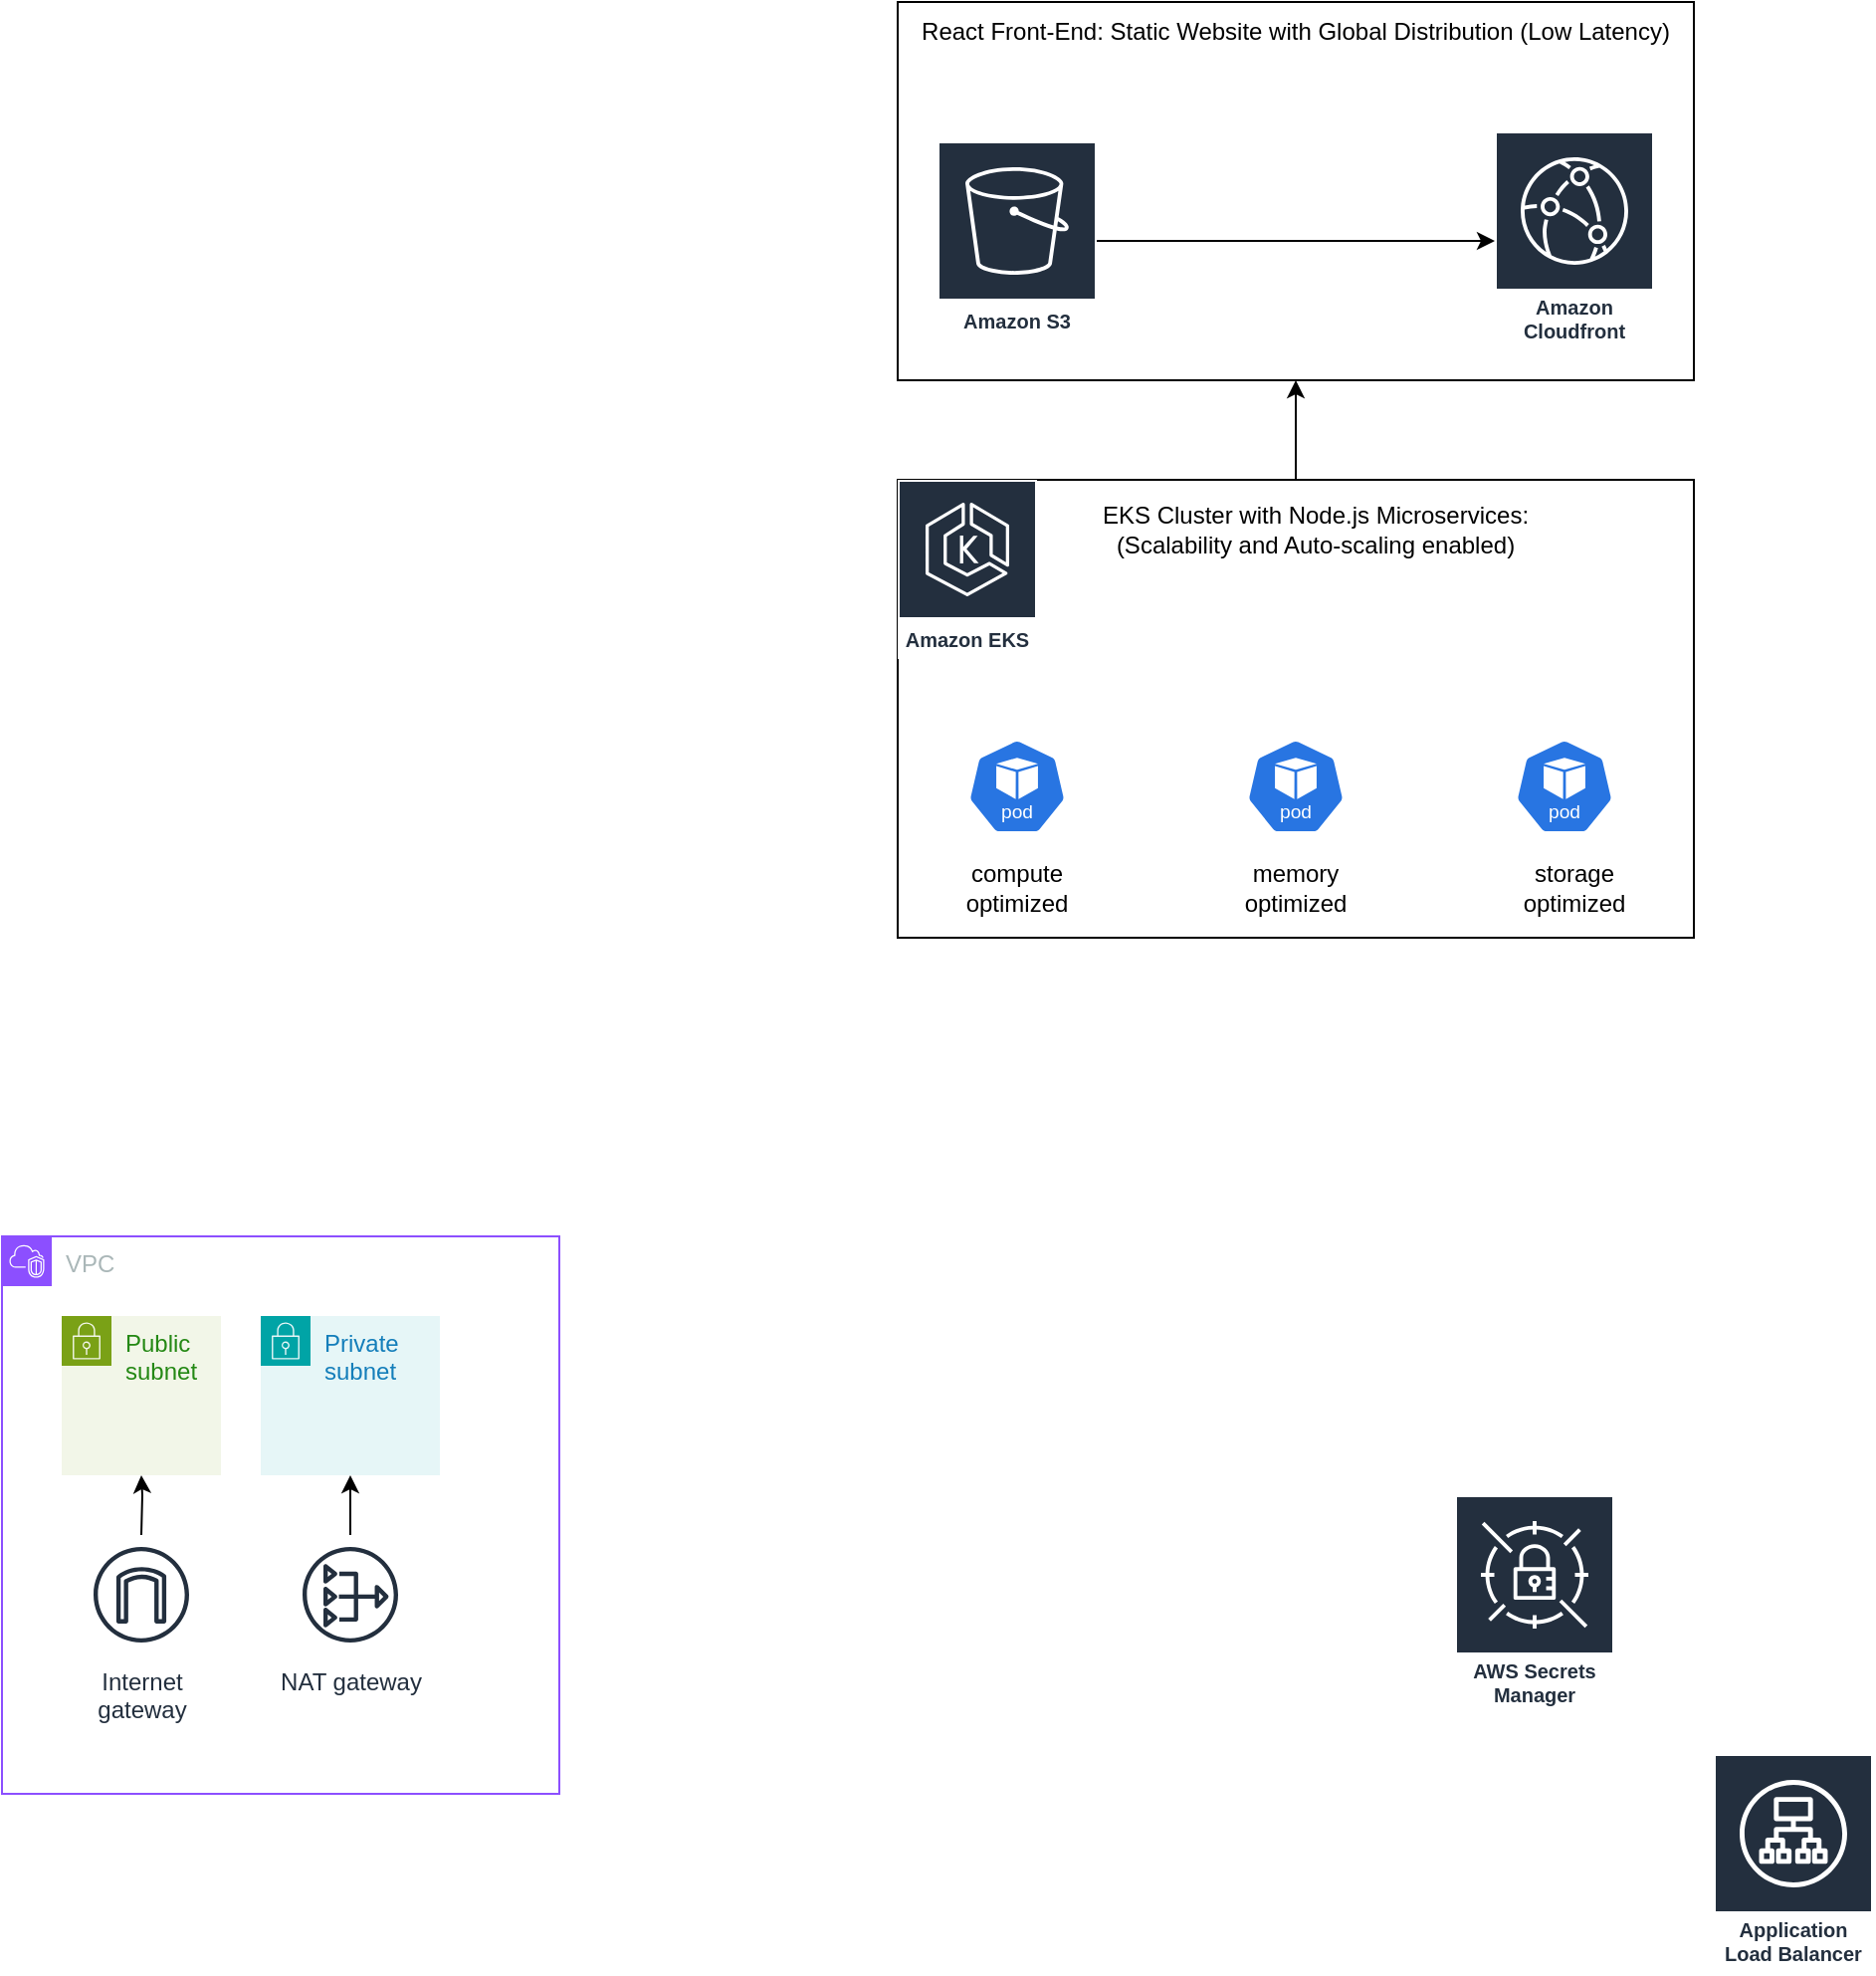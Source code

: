 <mxfile version="24.7.17">
  <diagram name="Page-1" id="n82w6MC7N7ybh6Wak7Xi">
    <mxGraphModel dx="1833" dy="772" grid="1" gridSize="10" guides="1" tooltips="1" connect="1" arrows="1" fold="1" page="0" pageScale="1" pageWidth="827" pageHeight="1169" math="0" shadow="0">
      <root>
        <mxCell id="0" />
        <mxCell id="1" parent="0" />
        <mxCell id="Ws1gLKhcjA2NSecggDod-20" value="" style="rounded=0;whiteSpace=wrap;html=1;" vertex="1" parent="1">
          <mxGeometry x="200" y="160" width="400" height="190" as="geometry" />
        </mxCell>
        <mxCell id="Ws1gLKhcjA2NSecggDod-24" style="edgeStyle=orthogonalEdgeStyle;rounded=0;orthogonalLoop=1;jettySize=auto;html=1;entryX=0.5;entryY=1;entryDx=0;entryDy=0;" edge="1" parent="1" source="Ws1gLKhcjA2NSecggDod-19" target="Ws1gLKhcjA2NSecggDod-20">
          <mxGeometry relative="1" as="geometry" />
        </mxCell>
        <mxCell id="Ws1gLKhcjA2NSecggDod-19" value="" style="rounded=0;whiteSpace=wrap;html=1;" vertex="1" parent="1">
          <mxGeometry x="200" y="400" width="400" height="230" as="geometry" />
        </mxCell>
        <mxCell id="kDkyR3wlVVw4IRGfqUSK-2" value="VPC" style="points=[[0,0],[0.25,0],[0.5,0],[0.75,0],[1,0],[1,0.25],[1,0.5],[1,0.75],[1,1],[0.75,1],[0.5,1],[0.25,1],[0,1],[0,0.75],[0,0.5],[0,0.25]];outlineConnect=0;gradientColor=none;html=1;whiteSpace=wrap;fontSize=12;fontStyle=0;container=1;pointerEvents=0;collapsible=0;recursiveResize=0;shape=mxgraph.aws4.group;grIcon=mxgraph.aws4.group_vpc2;strokeColor=#8C4FFF;fillColor=none;verticalAlign=top;align=left;spacingLeft=30;fontColor=#AAB7B8;dashed=0;" parent="1" vertex="1">
          <mxGeometry x="-250" y="780" width="280" height="280" as="geometry" />
        </mxCell>
        <mxCell id="kDkyR3wlVVw4IRGfqUSK-3" value="Public subnet" style="points=[[0,0],[0.25,0],[0.5,0],[0.75,0],[1,0],[1,0.25],[1,0.5],[1,0.75],[1,1],[0.75,1],[0.5,1],[0.25,1],[0,1],[0,0.75],[0,0.5],[0,0.25]];outlineConnect=0;gradientColor=none;html=1;whiteSpace=wrap;fontSize=12;fontStyle=0;container=1;pointerEvents=0;collapsible=0;recursiveResize=0;shape=mxgraph.aws4.group;grIcon=mxgraph.aws4.group_security_group;grStroke=0;strokeColor=#7AA116;fillColor=#F2F6E8;verticalAlign=top;align=left;spacingLeft=30;fontColor=#248814;dashed=0;" parent="kDkyR3wlVVw4IRGfqUSK-2" vertex="1">
          <mxGeometry x="30" y="40" width="80" height="80" as="geometry" />
        </mxCell>
        <mxCell id="kDkyR3wlVVw4IRGfqUSK-4" value="Private subnet" style="points=[[0,0],[0.25,0],[0.5,0],[0.75,0],[1,0],[1,0.25],[1,0.5],[1,0.75],[1,1],[0.75,1],[0.5,1],[0.25,1],[0,1],[0,0.75],[0,0.5],[0,0.25]];outlineConnect=0;gradientColor=none;html=1;whiteSpace=wrap;fontSize=12;fontStyle=0;container=1;pointerEvents=0;collapsible=0;recursiveResize=0;shape=mxgraph.aws4.group;grIcon=mxgraph.aws4.group_security_group;grStroke=0;strokeColor=#00A4A6;fillColor=#E6F6F7;verticalAlign=top;align=left;spacingLeft=30;fontColor=#147EBA;dashed=0;" parent="kDkyR3wlVVw4IRGfqUSK-2" vertex="1">
          <mxGeometry x="130" y="40" width="90" height="80" as="geometry" />
        </mxCell>
        <mxCell id="Ws1gLKhcjA2NSecggDod-2" style="edgeStyle=orthogonalEdgeStyle;rounded=0;orthogonalLoop=1;jettySize=auto;html=1;" edge="1" parent="kDkyR3wlVVw4IRGfqUSK-2" target="kDkyR3wlVVw4IRGfqUSK-3">
          <mxGeometry relative="1" as="geometry">
            <mxPoint x="70" y="150" as="sourcePoint" />
          </mxGeometry>
        </mxCell>
        <mxCell id="Ws1gLKhcjA2NSecggDod-15" value="Internet&#xa;gateway" style="sketch=0;outlineConnect=0;fontColor=#232F3E;gradientColor=none;strokeColor=#232F3E;fillColor=#ffffff;dashed=0;verticalLabelPosition=bottom;verticalAlign=top;align=center;html=1;fontSize=12;fontStyle=0;aspect=fixed;shape=mxgraph.aws4.resourceIcon;resIcon=mxgraph.aws4.internet_gateway;" vertex="1" parent="kDkyR3wlVVw4IRGfqUSK-2">
          <mxGeometry x="40" y="150" width="60" height="60" as="geometry" />
        </mxCell>
        <mxCell id="Ws1gLKhcjA2NSecggDod-18" style="edgeStyle=orthogonalEdgeStyle;rounded=0;orthogonalLoop=1;jettySize=auto;html=1;" edge="1" parent="kDkyR3wlVVw4IRGfqUSK-2" source="Ws1gLKhcjA2NSecggDod-17" target="kDkyR3wlVVw4IRGfqUSK-4">
          <mxGeometry relative="1" as="geometry" />
        </mxCell>
        <mxCell id="Ws1gLKhcjA2NSecggDod-17" value="NAT gateway" style="sketch=0;outlineConnect=0;fontColor=#232F3E;gradientColor=none;strokeColor=#232F3E;fillColor=#ffffff;dashed=0;verticalLabelPosition=bottom;verticalAlign=top;align=center;html=1;fontSize=12;fontStyle=0;aspect=fixed;shape=mxgraph.aws4.resourceIcon;resIcon=mxgraph.aws4.nat_gateway;" vertex="1" parent="kDkyR3wlVVw4IRGfqUSK-2">
          <mxGeometry x="145" y="150" width="60" height="60" as="geometry" />
        </mxCell>
        <mxCell id="Ws1gLKhcjA2NSecggDod-11" value="Amazon EKS" style="sketch=0;outlineConnect=0;fontColor=#232F3E;gradientColor=none;strokeColor=#ffffff;fillColor=#232F3E;dashed=0;verticalLabelPosition=middle;verticalAlign=bottom;align=center;html=1;whiteSpace=wrap;fontSize=10;fontStyle=1;spacing=3;shape=mxgraph.aws4.productIcon;prIcon=mxgraph.aws4.eks;" vertex="1" parent="1">
          <mxGeometry x="200" y="400" width="70" height="90" as="geometry" />
        </mxCell>
        <mxCell id="Ws1gLKhcjA2NSecggDod-12" value="Application Load Balancer" style="sketch=0;outlineConnect=0;fontColor=#232F3E;gradientColor=none;strokeColor=#ffffff;fillColor=#232F3E;dashed=0;verticalLabelPosition=middle;verticalAlign=bottom;align=center;html=1;whiteSpace=wrap;fontSize=10;fontStyle=1;spacing=3;shape=mxgraph.aws4.productIcon;prIcon=mxgraph.aws4.application_load_balancer;" vertex="1" parent="1">
          <mxGeometry x="610" y="1040" width="80" height="110" as="geometry" />
        </mxCell>
        <mxCell id="Ws1gLKhcjA2NSecggDod-13" value="Amazon Cloudfront" style="sketch=0;outlineConnect=0;fontColor=#232F3E;gradientColor=none;strokeColor=#ffffff;fillColor=#232F3E;dashed=0;verticalLabelPosition=middle;verticalAlign=bottom;align=center;html=1;whiteSpace=wrap;fontSize=10;fontStyle=1;spacing=3;shape=mxgraph.aws4.productIcon;prIcon=mxgraph.aws4.cloudfront;" vertex="1" parent="1">
          <mxGeometry x="500" y="225" width="80" height="110" as="geometry" />
        </mxCell>
        <mxCell id="Ws1gLKhcjA2NSecggDod-22" style="edgeStyle=orthogonalEdgeStyle;rounded=0;orthogonalLoop=1;jettySize=auto;html=1;" edge="1" parent="1" source="Ws1gLKhcjA2NSecggDod-14" target="Ws1gLKhcjA2NSecggDod-13">
          <mxGeometry relative="1" as="geometry" />
        </mxCell>
        <mxCell id="Ws1gLKhcjA2NSecggDod-14" value="Amazon S3" style="sketch=0;outlineConnect=0;fontColor=#232F3E;gradientColor=none;strokeColor=#ffffff;fillColor=#232F3E;dashed=0;verticalLabelPosition=middle;verticalAlign=bottom;align=center;html=1;whiteSpace=wrap;fontSize=10;fontStyle=1;spacing=3;shape=mxgraph.aws4.productIcon;prIcon=mxgraph.aws4.s3;" vertex="1" parent="1">
          <mxGeometry x="220" y="230" width="80" height="100" as="geometry" />
        </mxCell>
        <mxCell id="Ws1gLKhcjA2NSecggDod-16" value="AWS Secrets Manager" style="sketch=0;outlineConnect=0;fontColor=#232F3E;gradientColor=none;strokeColor=#ffffff;fillColor=#232F3E;dashed=0;verticalLabelPosition=middle;verticalAlign=bottom;align=center;html=1;whiteSpace=wrap;fontSize=10;fontStyle=1;spacing=3;shape=mxgraph.aws4.productIcon;prIcon=mxgraph.aws4.secrets_manager;" vertex="1" parent="1">
          <mxGeometry x="480" y="910" width="80" height="110" as="geometry" />
        </mxCell>
        <mxCell id="Ws1gLKhcjA2NSecggDod-21" value="React Front-End: Static Website with Global Distribution (Low Latency)" style="text;html=1;align=center;verticalAlign=middle;whiteSpace=wrap;rounded=0;" vertex="1" parent="1">
          <mxGeometry x="195" y="160" width="410" height="30" as="geometry" />
        </mxCell>
        <mxCell id="Ws1gLKhcjA2NSecggDod-23" value="EKS Cluster with Node.js&amp;nbsp;Microservices: (Scalability and Auto-scaling enabled)" style="text;html=1;align=center;verticalAlign=middle;whiteSpace=wrap;rounded=0;" vertex="1" parent="1">
          <mxGeometry x="300" y="410" width="220" height="30" as="geometry" />
        </mxCell>
        <mxCell id="Ws1gLKhcjA2NSecggDod-25" value="" style="aspect=fixed;sketch=0;html=1;dashed=0;whitespace=wrap;verticalLabelPosition=bottom;verticalAlign=top;fillColor=#2875E2;strokeColor=#ffffff;points=[[0.005,0.63,0],[0.1,0.2,0],[0.9,0.2,0],[0.5,0,0],[0.995,0.63,0],[0.72,0.99,0],[0.5,1,0],[0.28,0.99,0]];shape=mxgraph.kubernetes.icon2;kubernetesLabel=1;prIcon=pod" vertex="1" parent="1">
          <mxGeometry x="235" y="530" width="50" height="48" as="geometry" />
        </mxCell>
        <mxCell id="Ws1gLKhcjA2NSecggDod-26" value="" style="aspect=fixed;sketch=0;html=1;dashed=0;whitespace=wrap;verticalLabelPosition=bottom;verticalAlign=top;fillColor=#2875E2;strokeColor=#ffffff;points=[[0.005,0.63,0],[0.1,0.2,0],[0.9,0.2,0],[0.5,0,0],[0.995,0.63,0],[0.72,0.99,0],[0.5,1,0],[0.28,0.99,0]];shape=mxgraph.kubernetes.icon2;kubernetesLabel=1;prIcon=pod" vertex="1" parent="1">
          <mxGeometry x="375" y="530" width="50" height="48" as="geometry" />
        </mxCell>
        <mxCell id="Ws1gLKhcjA2NSecggDod-27" value="" style="aspect=fixed;sketch=0;html=1;dashed=0;whitespace=wrap;verticalLabelPosition=bottom;verticalAlign=top;fillColor=#2875E2;strokeColor=#ffffff;points=[[0.005,0.63,0],[0.1,0.2,0],[0.9,0.2,0],[0.5,0,0],[0.995,0.63,0],[0.72,0.99,0],[0.5,1,0],[0.28,0.99,0]];shape=mxgraph.kubernetes.icon2;kubernetesLabel=1;prIcon=pod" vertex="1" parent="1">
          <mxGeometry x="510" y="530" width="50" height="48" as="geometry" />
        </mxCell>
        <mxCell id="Ws1gLKhcjA2NSecggDod-28" value="compute optimized" style="text;html=1;align=center;verticalAlign=middle;whiteSpace=wrap;rounded=0;" vertex="1" parent="1">
          <mxGeometry x="225" y="590" width="70" height="30" as="geometry" />
        </mxCell>
        <mxCell id="Ws1gLKhcjA2NSecggDod-29" value="memory optimized" style="text;html=1;align=center;verticalAlign=middle;whiteSpace=wrap;rounded=0;" vertex="1" parent="1">
          <mxGeometry x="365" y="590" width="70" height="30" as="geometry" />
        </mxCell>
        <mxCell id="Ws1gLKhcjA2NSecggDod-30" value="storage optimized" style="text;html=1;align=center;verticalAlign=middle;whiteSpace=wrap;rounded=0;" vertex="1" parent="1">
          <mxGeometry x="505" y="590" width="70" height="30" as="geometry" />
        </mxCell>
      </root>
    </mxGraphModel>
  </diagram>
</mxfile>
